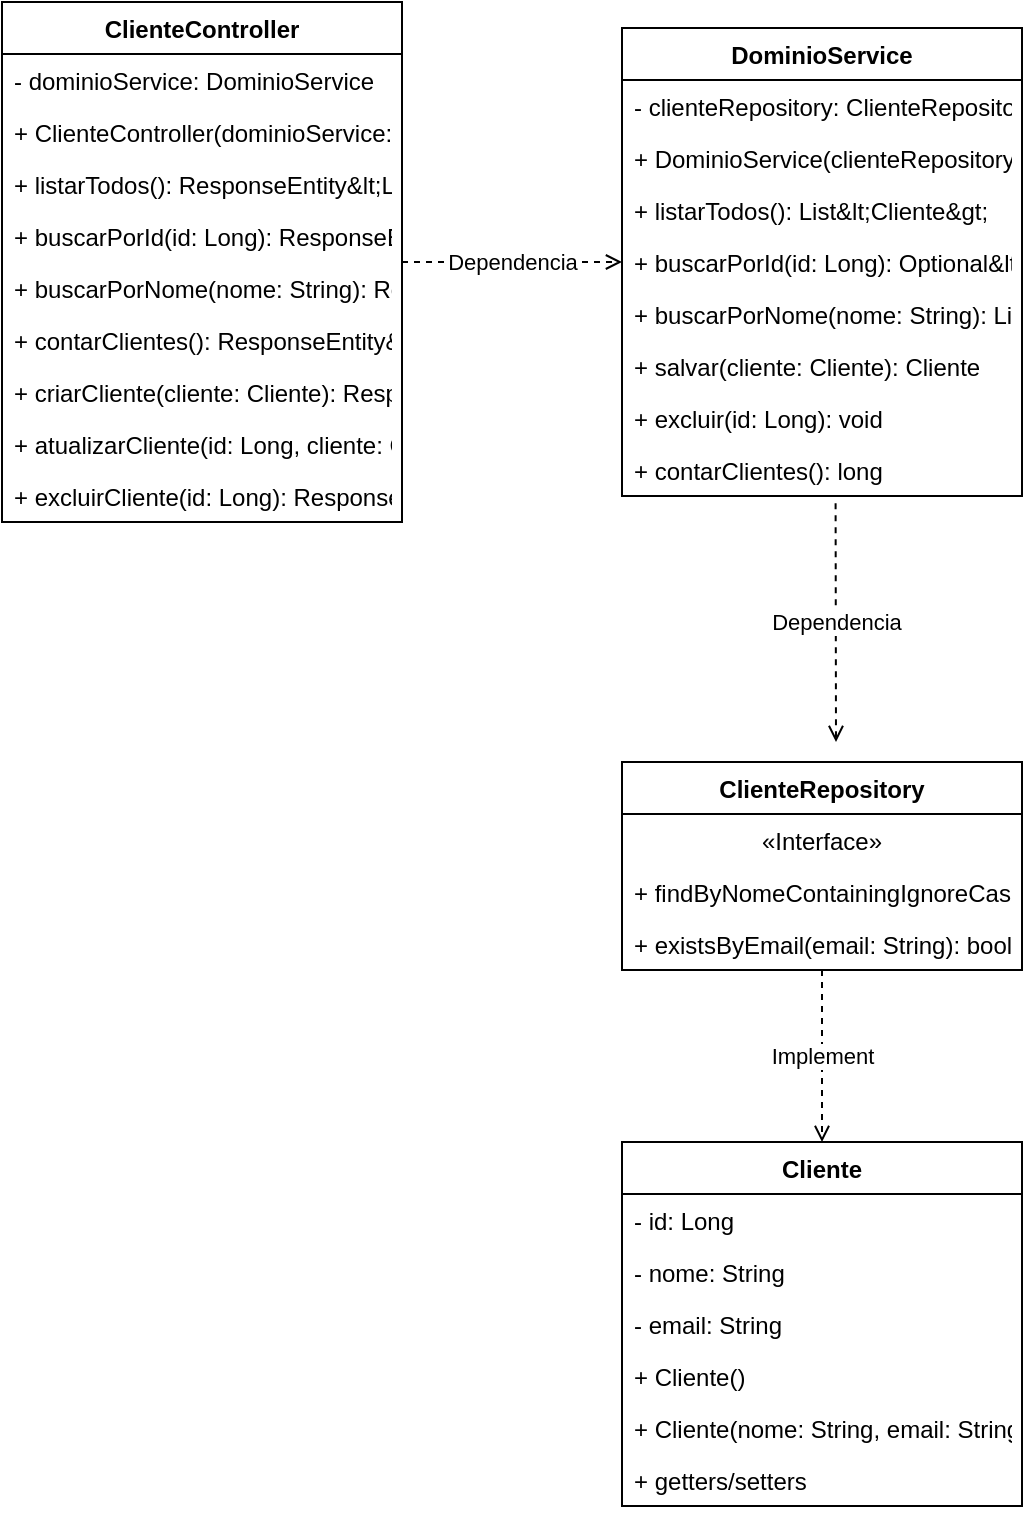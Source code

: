 <mxfile version="26.2.14">
  <diagram name="Página-1" id="5YP6AwoXaQER6OeW5I6K">
    <mxGraphModel dx="1426" dy="751" grid="1" gridSize="10" guides="1" tooltips="1" connect="1" arrows="1" fold="1" page="1" pageScale="1" pageWidth="827" pageHeight="1169" math="0" shadow="0">
      <root>
        <mxCell id="0" />
        <mxCell id="1" parent="0" />
        <mxCell id="SYBpUOMMB0lifD6rUKNY-3" value="ClienteController" style="swimlane;fontStyle=1;align=center;verticalAlign=top;childLayout=stackLayout;horizontal=1;startSize=26;horizontalStack=0;resizeParent=1;resizeParentMax=0;resizeLast=0;collapsible=1;marginBottom=0;whiteSpace=wrap;" vertex="1" parent="1">
          <mxGeometry x="110" y="40" width="200" height="260" as="geometry" />
        </mxCell>
        <mxCell id="SYBpUOMMB0lifD6rUKNY-4" value="- dominioService: DominioService" style="text;strokeColor=none;fillColor=none;align=left;verticalAlign=top;spacingLeft=4;spacingRight=4;overflow=hidden;rotatable=0;points=[[0,0.5],[1,0.5]];portConstraint=eastwest;" vertex="1" parent="SYBpUOMMB0lifD6rUKNY-3">
          <mxGeometry y="26" width="200" height="26" as="geometry" />
        </mxCell>
        <mxCell id="SYBpUOMMB0lifD6rUKNY-5" value="+ ClienteController(dominioService: DominioService)" style="text;strokeColor=none;fillColor=none;align=left;verticalAlign=top;spacingLeft=4;spacingRight=4;overflow=hidden;rotatable=0;points=[[0,0.5],[1,0.5]];portConstraint=eastwest;" vertex="1" parent="SYBpUOMMB0lifD6rUKNY-3">
          <mxGeometry y="52" width="200" height="26" as="geometry" />
        </mxCell>
        <mxCell id="SYBpUOMMB0lifD6rUKNY-6" value="+ listarTodos(): ResponseEntity&amp;lt;List&amp;lt;Cliente&amp;gt;&amp;gt;" style="text;strokeColor=none;fillColor=none;align=left;verticalAlign=top;spacingLeft=4;spacingRight=4;overflow=hidden;rotatable=0;points=[[0,0.5],[1,0.5]];portConstraint=eastwest;" vertex="1" parent="SYBpUOMMB0lifD6rUKNY-3">
          <mxGeometry y="78" width="200" height="26" as="geometry" />
        </mxCell>
        <mxCell id="SYBpUOMMB0lifD6rUKNY-7" value="+ buscarPorId(id: Long): ResponseEntity&amp;lt;Cliente&amp;gt;" style="text;strokeColor=none;fillColor=none;align=left;verticalAlign=top;spacingLeft=4;spacingRight=4;overflow=hidden;rotatable=0;points=[[0,0.5],[1,0.5]];portConstraint=eastwest;" vertex="1" parent="SYBpUOMMB0lifD6rUKNY-3">
          <mxGeometry y="104" width="200" height="26" as="geometry" />
        </mxCell>
        <mxCell id="SYBpUOMMB0lifD6rUKNY-8" value="+ buscarPorNome(nome: String): ResponseEntity&amp;lt;List&amp;lt;Cliente&amp;gt;&amp;gt;" style="text;strokeColor=none;fillColor=none;align=left;verticalAlign=top;spacingLeft=4;spacingRight=4;overflow=hidden;rotatable=0;points=[[0,0.5],[1,0.5]];portConstraint=eastwest;" vertex="1" parent="SYBpUOMMB0lifD6rUKNY-3">
          <mxGeometry y="130" width="200" height="26" as="geometry" />
        </mxCell>
        <mxCell id="SYBpUOMMB0lifD6rUKNY-9" value="+ contarClientes(): ResponseEntity&amp;lt;Long&amp;gt;" style="text;strokeColor=none;fillColor=none;align=left;verticalAlign=top;spacingLeft=4;spacingRight=4;overflow=hidden;rotatable=0;points=[[0,0.5],[1,0.5]];portConstraint=eastwest;" vertex="1" parent="SYBpUOMMB0lifD6rUKNY-3">
          <mxGeometry y="156" width="200" height="26" as="geometry" />
        </mxCell>
        <mxCell id="SYBpUOMMB0lifD6rUKNY-10" value="+ criarCliente(cliente: Cliente): ResponseEntity&amp;lt;Cliente&amp;gt;" style="text;strokeColor=none;fillColor=none;align=left;verticalAlign=top;spacingLeft=4;spacingRight=4;overflow=hidden;rotatable=0;points=[[0,0.5],[1,0.5]];portConstraint=eastwest;" vertex="1" parent="SYBpUOMMB0lifD6rUKNY-3">
          <mxGeometry y="182" width="200" height="26" as="geometry" />
        </mxCell>
        <mxCell id="SYBpUOMMB0lifD6rUKNY-11" value="+ atualizarCliente(id: Long, cliente: Cliente): ResponseEntity&amp;lt;Cliente&amp;gt;" style="text;strokeColor=none;fillColor=none;align=left;verticalAlign=top;spacingLeft=4;spacingRight=4;overflow=hidden;rotatable=0;points=[[0,0.5],[1,0.5]];portConstraint=eastwest;" vertex="1" parent="SYBpUOMMB0lifD6rUKNY-3">
          <mxGeometry y="208" width="200" height="26" as="geometry" />
        </mxCell>
        <mxCell id="SYBpUOMMB0lifD6rUKNY-12" value="+ excluirCliente(id: Long): ResponseEntity&amp;lt;Void&amp;gt;" style="text;strokeColor=none;fillColor=none;align=left;verticalAlign=top;spacingLeft=4;spacingRight=4;overflow=hidden;rotatable=0;points=[[0,0.5],[1,0.5]];portConstraint=eastwest;" vertex="1" parent="SYBpUOMMB0lifD6rUKNY-3">
          <mxGeometry y="234" width="200" height="26" as="geometry" />
        </mxCell>
        <mxCell id="SYBpUOMMB0lifD6rUKNY-13" value="DominioService" style="swimlane;fontStyle=1;align=center;verticalAlign=top;childLayout=stackLayout;horizontal=1;startSize=26;horizontalStack=0;resizeParent=1;resizeParentMax=0;resizeLast=0;collapsible=1;marginBottom=0;whiteSpace=wrap;" vertex="1" parent="1">
          <mxGeometry x="420" y="53" width="200" height="234" as="geometry" />
        </mxCell>
        <mxCell id="SYBpUOMMB0lifD6rUKNY-14" value="- clienteRepository: ClienteRepository" style="text;strokeColor=none;fillColor=none;align=left;verticalAlign=top;spacingLeft=4;spacingRight=4;overflow=hidden;rotatable=0;points=[[0,0.5],[1,0.5]];portConstraint=eastwest;" vertex="1" parent="SYBpUOMMB0lifD6rUKNY-13">
          <mxGeometry y="26" width="200" height="26" as="geometry" />
        </mxCell>
        <mxCell id="SYBpUOMMB0lifD6rUKNY-15" value="+ DominioService(clienteRepository: ClienteRepository)" style="text;strokeColor=none;fillColor=none;align=left;verticalAlign=top;spacingLeft=4;spacingRight=4;overflow=hidden;rotatable=0;points=[[0,0.5],[1,0.5]];portConstraint=eastwest;" vertex="1" parent="SYBpUOMMB0lifD6rUKNY-13">
          <mxGeometry y="52" width="200" height="26" as="geometry" />
        </mxCell>
        <mxCell id="SYBpUOMMB0lifD6rUKNY-16" value="+ listarTodos(): List&amp;lt;Cliente&amp;gt;" style="text;strokeColor=none;fillColor=none;align=left;verticalAlign=top;spacingLeft=4;spacingRight=4;overflow=hidden;rotatable=0;points=[[0,0.5],[1,0.5]];portConstraint=eastwest;" vertex="1" parent="SYBpUOMMB0lifD6rUKNY-13">
          <mxGeometry y="78" width="200" height="26" as="geometry" />
        </mxCell>
        <mxCell id="SYBpUOMMB0lifD6rUKNY-17" value="+ buscarPorId(id: Long): Optional&amp;lt;Cliente&amp;gt;" style="text;strokeColor=none;fillColor=none;align=left;verticalAlign=top;spacingLeft=4;spacingRight=4;overflow=hidden;rotatable=0;points=[[0,0.5],[1,0.5]];portConstraint=eastwest;" vertex="1" parent="SYBpUOMMB0lifD6rUKNY-13">
          <mxGeometry y="104" width="200" height="26" as="geometry" />
        </mxCell>
        <mxCell id="SYBpUOMMB0lifD6rUKNY-18" value="+ buscarPorNome(nome: String): List&amp;lt;Cliente&amp;gt;" style="text;strokeColor=none;fillColor=none;align=left;verticalAlign=top;spacingLeft=4;spacingRight=4;overflow=hidden;rotatable=0;points=[[0,0.5],[1,0.5]];portConstraint=eastwest;" vertex="1" parent="SYBpUOMMB0lifD6rUKNY-13">
          <mxGeometry y="130" width="200" height="26" as="geometry" />
        </mxCell>
        <mxCell id="SYBpUOMMB0lifD6rUKNY-19" value="+ salvar(cliente: Cliente): Cliente" style="text;strokeColor=none;fillColor=none;align=left;verticalAlign=top;spacingLeft=4;spacingRight=4;overflow=hidden;rotatable=0;points=[[0,0.5],[1,0.5]];portConstraint=eastwest;" vertex="1" parent="SYBpUOMMB0lifD6rUKNY-13">
          <mxGeometry y="156" width="200" height="26" as="geometry" />
        </mxCell>
        <mxCell id="SYBpUOMMB0lifD6rUKNY-20" value="+ excluir(id: Long): void" style="text;strokeColor=none;fillColor=none;align=left;verticalAlign=top;spacingLeft=4;spacingRight=4;overflow=hidden;rotatable=0;points=[[0,0.5],[1,0.5]];portConstraint=eastwest;" vertex="1" parent="SYBpUOMMB0lifD6rUKNY-13">
          <mxGeometry y="182" width="200" height="26" as="geometry" />
        </mxCell>
        <mxCell id="SYBpUOMMB0lifD6rUKNY-21" value="+ contarClientes(): long" style="text;strokeColor=none;fillColor=none;align=left;verticalAlign=top;spacingLeft=4;spacingRight=4;overflow=hidden;rotatable=0;points=[[0,0.5],[1,0.5]];portConstraint=eastwest;" vertex="1" parent="SYBpUOMMB0lifD6rUKNY-13">
          <mxGeometry y="208" width="200" height="26" as="geometry" />
        </mxCell>
        <mxCell id="SYBpUOMMB0lifD6rUKNY-22" value="ClienteRepository" style="swimlane;fontStyle=1;align=center;verticalAlign=top;childLayout=stackLayout;horizontal=1;startSize=26;horizontalStack=0;resizeParent=1;resizeParentMax=0;resizeLast=0;collapsible=1;marginBottom=0;whiteSpace=wrap;" vertex="1" parent="1">
          <mxGeometry x="420" y="420" width="200" height="104" as="geometry" />
        </mxCell>
        <mxCell id="SYBpUOMMB0lifD6rUKNY-23" value="«Interface»" style="text;strokeColor=none;fillColor=none;align=center;verticalAlign=top;spacingLeft=4;spacingRight=4;overflow=hidden;rotatable=0;points=[[0,0.5],[1,0.5]];portConstraint=eastwest;" vertex="1" parent="SYBpUOMMB0lifD6rUKNY-22">
          <mxGeometry y="26" width="200" height="26" as="geometry" />
        </mxCell>
        <mxCell id="SYBpUOMMB0lifD6rUKNY-24" value="+ findByNomeContainingIgnoreCase(nome: String): List&amp;lt;Cliente&amp;gt;" style="text;strokeColor=none;fillColor=none;align=left;verticalAlign=top;spacingLeft=4;spacingRight=4;overflow=hidden;rotatable=0;points=[[0,0.5],[1,0.5]];portConstraint=eastwest;" vertex="1" parent="SYBpUOMMB0lifD6rUKNY-22">
          <mxGeometry y="52" width="200" height="26" as="geometry" />
        </mxCell>
        <mxCell id="SYBpUOMMB0lifD6rUKNY-25" value="+ existsByEmail(email: String): boolean" style="text;strokeColor=none;fillColor=none;align=left;verticalAlign=top;spacingLeft=4;spacingRight=4;overflow=hidden;rotatable=0;points=[[0,0.5],[1,0.5]];portConstraint=eastwest;" vertex="1" parent="SYBpUOMMB0lifD6rUKNY-22">
          <mxGeometry y="78" width="200" height="26" as="geometry" />
        </mxCell>
        <mxCell id="SYBpUOMMB0lifD6rUKNY-26" value="Cliente" style="swimlane;fontStyle=1;align=center;verticalAlign=top;childLayout=stackLayout;horizontal=1;startSize=26;horizontalStack=0;resizeParent=1;resizeParentMax=0;resizeLast=0;collapsible=1;marginBottom=0;whiteSpace=wrap;" vertex="1" parent="1">
          <mxGeometry x="420" y="610" width="200" height="182" as="geometry" />
        </mxCell>
        <mxCell id="SYBpUOMMB0lifD6rUKNY-27" value="- id: Long" style="text;strokeColor=none;fillColor=none;align=left;verticalAlign=top;spacingLeft=4;spacingRight=4;overflow=hidden;rotatable=0;points=[[0,0.5],[1,0.5]];portConstraint=eastwest;" vertex="1" parent="SYBpUOMMB0lifD6rUKNY-26">
          <mxGeometry y="26" width="200" height="26" as="geometry" />
        </mxCell>
        <mxCell id="SYBpUOMMB0lifD6rUKNY-28" value="- nome: String" style="text;strokeColor=none;fillColor=none;align=left;verticalAlign=top;spacingLeft=4;spacingRight=4;overflow=hidden;rotatable=0;points=[[0,0.5],[1,0.5]];portConstraint=eastwest;" vertex="1" parent="SYBpUOMMB0lifD6rUKNY-26">
          <mxGeometry y="52" width="200" height="26" as="geometry" />
        </mxCell>
        <mxCell id="SYBpUOMMB0lifD6rUKNY-29" value="- email: String" style="text;strokeColor=none;fillColor=none;align=left;verticalAlign=top;spacingLeft=4;spacingRight=4;overflow=hidden;rotatable=0;points=[[0,0.5],[1,0.5]];portConstraint=eastwest;" vertex="1" parent="SYBpUOMMB0lifD6rUKNY-26">
          <mxGeometry y="78" width="200" height="26" as="geometry" />
        </mxCell>
        <mxCell id="SYBpUOMMB0lifD6rUKNY-30" value="+ Cliente()" style="text;strokeColor=none;fillColor=none;align=left;verticalAlign=top;spacingLeft=4;spacingRight=4;overflow=hidden;rotatable=0;points=[[0,0.5],[1,0.5]];portConstraint=eastwest;" vertex="1" parent="SYBpUOMMB0lifD6rUKNY-26">
          <mxGeometry y="104" width="200" height="26" as="geometry" />
        </mxCell>
        <mxCell id="SYBpUOMMB0lifD6rUKNY-31" value="+ Cliente(nome: String, email: String)" style="text;strokeColor=none;fillColor=none;align=left;verticalAlign=top;spacingLeft=4;spacingRight=4;overflow=hidden;rotatable=0;points=[[0,0.5],[1,0.5]];portConstraint=eastwest;" vertex="1" parent="SYBpUOMMB0lifD6rUKNY-26">
          <mxGeometry y="130" width="200" height="26" as="geometry" />
        </mxCell>
        <mxCell id="SYBpUOMMB0lifD6rUKNY-32" value="+ getters/setters" style="text;strokeColor=none;fillColor=none;align=left;verticalAlign=top;spacingLeft=4;spacingRight=4;overflow=hidden;rotatable=0;points=[[0,0.5],[1,0.5]];portConstraint=eastwest;" vertex="1" parent="SYBpUOMMB0lifD6rUKNY-26">
          <mxGeometry y="156" width="200" height="26" as="geometry" />
        </mxCell>
        <mxCell id="SYBpUOMMB0lifD6rUKNY-33" value="Dependencia" style="endArrow=open;dashed=1;html=1;exitX=1;exitY=0.5;exitDx=0;exitDy=0;entryX=0;entryY=0.5;entryDx=0;entryDy=0;" edge="1" parent="1" source="SYBpUOMMB0lifD6rUKNY-3" target="SYBpUOMMB0lifD6rUKNY-13">
          <mxGeometry width="50" height="50" relative="1" as="geometry">
            <mxPoint x="510" y="230" as="sourcePoint" />
            <mxPoint x="560" y="180" as="targetPoint" />
          </mxGeometry>
        </mxCell>
        <mxCell id="SYBpUOMMB0lifD6rUKNY-34" value="Dependencia" style="endArrow=open;dashed=1;html=1;exitX=0.534;exitY=1.138;exitDx=0;exitDy=0;exitPerimeter=0;" edge="1" parent="1" source="SYBpUOMMB0lifD6rUKNY-21">
          <mxGeometry width="50" height="50" relative="1" as="geometry">
            <mxPoint x="621.4" y="220.588" as="sourcePoint" />
            <mxPoint x="527" y="410" as="targetPoint" />
            <Array as="points" />
          </mxGeometry>
        </mxCell>
        <mxCell id="SYBpUOMMB0lifD6rUKNY-35" value="Implement" style="endArrow=open;html=1;exitX=0.5;exitY=1;exitDx=0;exitDy=0;entryX=0.5;entryY=0;entryDx=0;entryDy=0;dashed=1;" edge="1" parent="1" source="SYBpUOMMB0lifD6rUKNY-22" target="SYBpUOMMB0lifD6rUKNY-26">
          <mxGeometry width="50" height="50" relative="1" as="geometry">
            <mxPoint x="710" y="454" as="sourcePoint" />
            <mxPoint x="760" y="404" as="targetPoint" />
          </mxGeometry>
        </mxCell>
      </root>
    </mxGraphModel>
  </diagram>
</mxfile>
